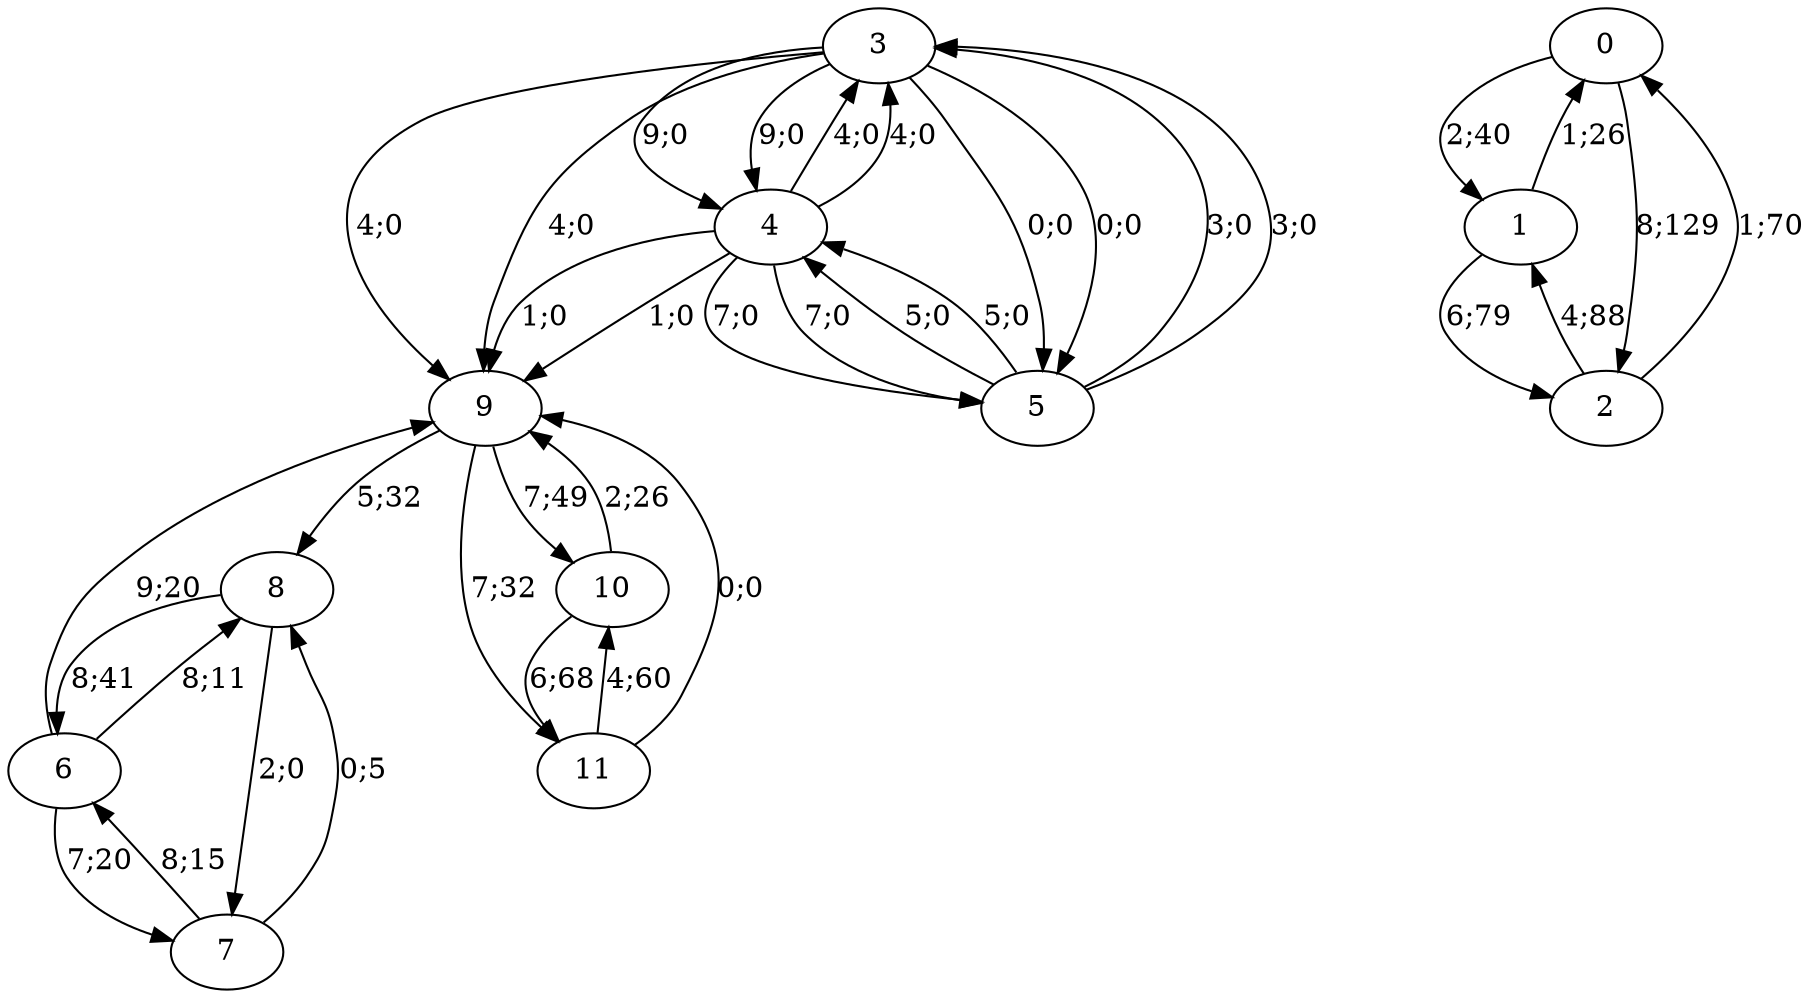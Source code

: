 digraph graph1105 {








3 -> 9 [color=black,label="4;0"]
3 -> 4 [color=black,label="9;0"]
3 -> 5 [color=black,label="0;0"]


4 -> 9 [color=black,label="1;0"]
4 -> 3 [color=black,label="4;0"]
4 -> 5 [color=black,label="7;0"]


5 -> 3 [color=black,label="3;0"]
5 -> 4 [color=black,label="5;0"]


























6 -> 9 [color=black,label="9;20"]
6 -> 7 [color=black,label="7;20"]
6 -> 8 [color=black,label="8;11"]


7 -> 6 [color=black,label="8;15"]
7 -> 8 [color=black,label="0;5"]


8 -> 6 [color=black,label="8;41"]
8 -> 7 [color=black,label="2;0"]














3 -> 9 [color=black,label="4;0"]
3 -> 4 [color=black,label="9;0"]
3 -> 5 [color=black,label="0;0"]


4 -> 9 [color=black,label="1;0"]
4 -> 3 [color=black,label="4;0"]
4 -> 5 [color=black,label="7;0"]


5 -> 3 [color=black,label="3;0"]
5 -> 4 [color=black,label="5;0"]














0 -> 1 [color=black,label="2;40"]
0 -> 2 [color=black,label="8;129"]


1 -> 0 [color=black,label="1;26"]
1 -> 2 [color=black,label="6;79"]


2 -> 0 [color=black,label="1;70"]
2 -> 1 [color=black,label="4;88"]






































9 -> 8 [color=black,label="5;32"]
9 -> 10 [color=black,label="7;49"]
9 -> 11 [color=black,label="7;32"]


10 -> 9 [color=black,label="2;26"]
10 -> 11 [color=black,label="6;68"]


11 -> 9 [color=black,label="0;0"]
11 -> 10 [color=black,label="4;60"]

}